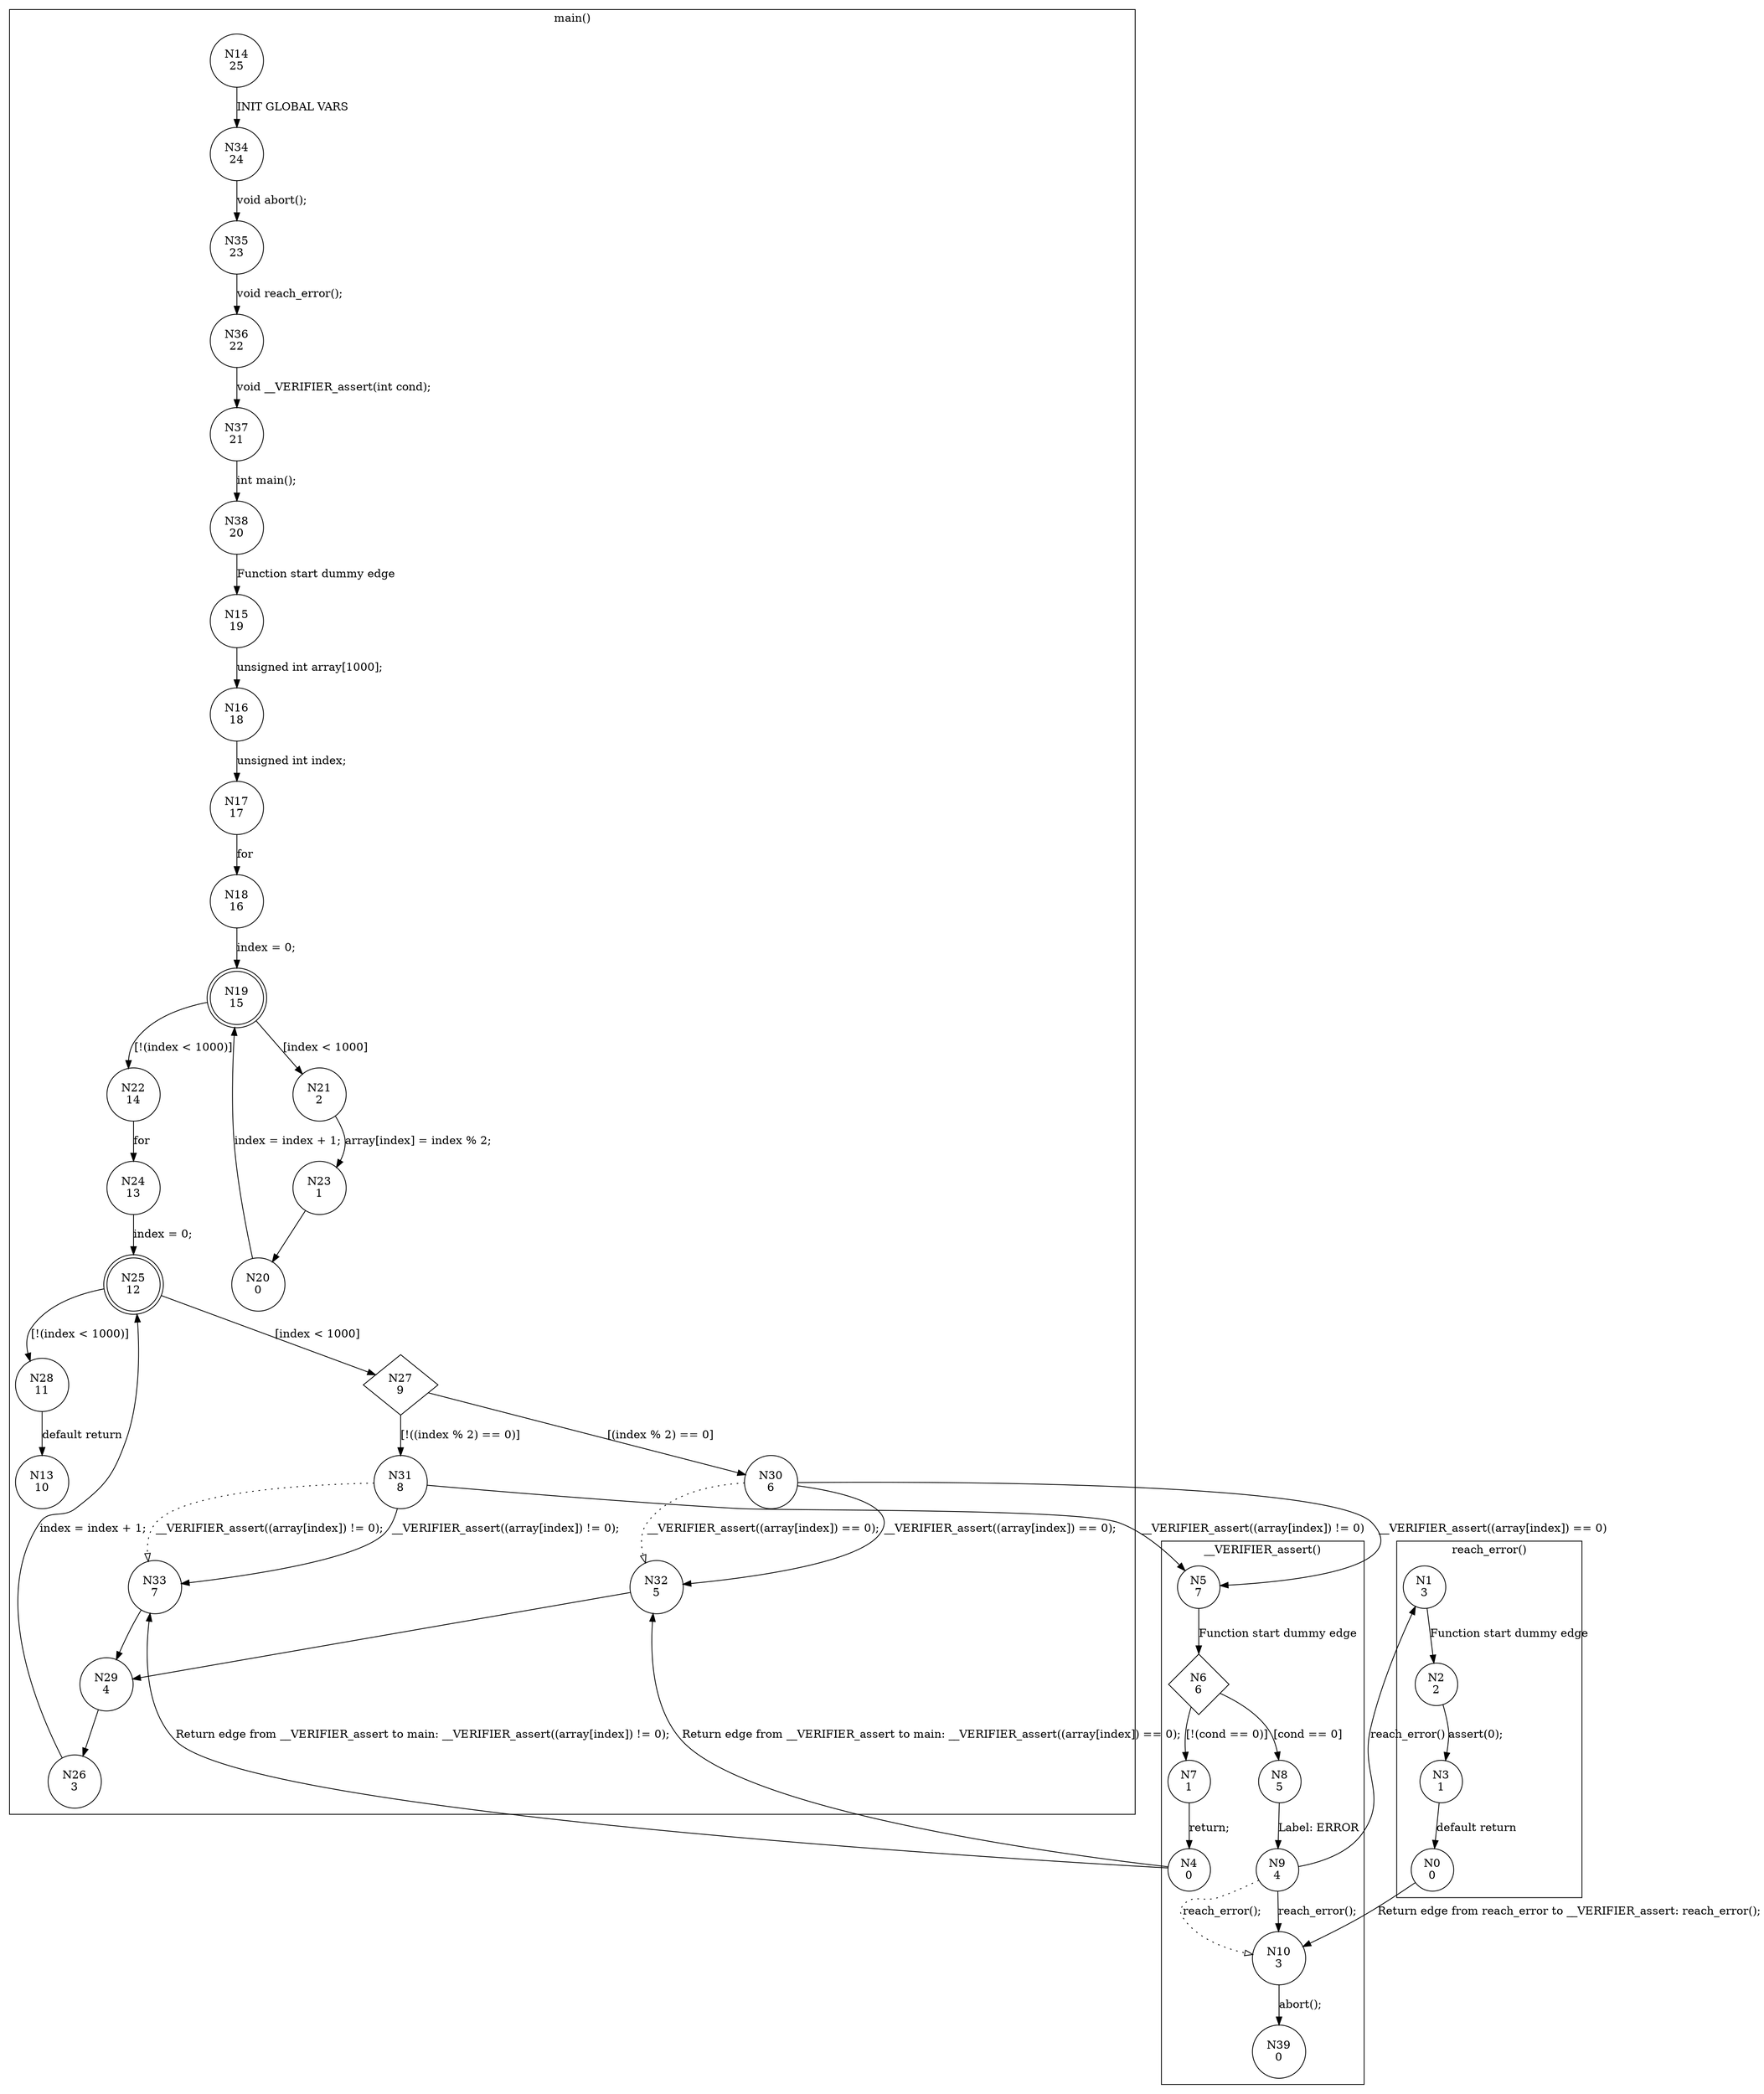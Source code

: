 digraph CFA {
14 [shape="circle" label="N14\n25"]
34 [shape="circle" label="N34\n24"]
35 [shape="circle" label="N35\n23"]
36 [shape="circle" label="N36\n22"]
37 [shape="circle" label="N37\n21"]
38 [shape="circle" label="N38\n20"]
15 [shape="circle" label="N15\n19"]
16 [shape="circle" label="N16\n18"]
17 [shape="circle" label="N17\n17"]
18 [shape="circle" label="N18\n16"]
19 [shape="doublecircle" label="N19\n15"]
22 [shape="circle" label="N22\n14"]
24 [shape="circle" label="N24\n13"]
25 [shape="doublecircle" label="N25\n12"]
28 [shape="circle" label="N28\n11"]
13 [shape="circle" label="N13\n10"]
27 [shape="diamond" label="N27\n9"]
31 [shape="circle" label="N31\n8"]
5 [shape="circle" label="N5\n7"]
6 [shape="diamond" label="N6\n6"]
7 [shape="circle" label="N7\n1"]
4 [shape="circle" label="N4\n0"]
32 [shape="circle" label="N32\n5"]
29 [shape="circle" label="N29\n4"]
26 [shape="circle" label="N26\n3"]
33 [shape="circle" label="N33\n7"]
8 [shape="circle" label="N8\n5"]
9 [shape="circle" label="N9\n4"]
1 [shape="circle" label="N1\n3"]
2 [shape="circle" label="N2\n2"]
3 [shape="circle" label="N3\n1"]
0 [shape="circle" label="N0\n0"]
10 [shape="circle" label="N10\n3"]
39 [shape="circle" label="N39\n0"]
30 [shape="circle" label="N30\n6"]
21 [shape="circle" label="N21\n2"]
23 [shape="circle" label="N23\n1"]
20 [shape="circle" label="N20\n0"]
node [shape="circle"]
subgraph cluster___VERIFIER_assert {
label="__VERIFIER_assert()"
5 -> 6 [label="Function start dummy edge"]
6 -> 8 [label="[cond == 0]"]
6 -> 7 [label="[!(cond == 0)]"]
7 -> 4 [label="return;"]
8 -> 9 [label="Label: ERROR"]
9 -> 10 [label="reach_error();" style="dotted" arrowhead="empty"]
9 -> 10 [label="reach_error();"]
10 -> 39 [label="abort();"]}
subgraph cluster_main {
label="main()"
14 -> 34 [label="INIT GLOBAL VARS"]
34 -> 35 [label="void abort();"]
35 -> 36 [label="void reach_error();"]
36 -> 37 [label="void __VERIFIER_assert(int cond);"]
37 -> 38 [label="int main();"]
38 -> 15 [label="Function start dummy edge"]
15 -> 16 [label="unsigned int array[1000];"]
16 -> 17 [label="unsigned int index;"]
17 -> 18 [label="for"]
18 -> 19 [label="index = 0;"]
19 -> 21 [label="[index < 1000]"]
19 -> 22 [label="[!(index < 1000)]"]
22 -> 24 [label="for"]
24 -> 25 [label="index = 0;"]
25 -> 27 [label="[index < 1000]"]
25 -> 28 [label="[!(index < 1000)]"]
28 -> 13 [label="default return"]
27 -> 30 [label="[(index % 2) == 0]"]
27 -> 31 [label="[!((index % 2) == 0)]"]
31 -> 33 [label="__VERIFIER_assert((array[index]) != 0);" style="dotted" arrowhead="empty"]
31 -> 33 [label="__VERIFIER_assert((array[index]) != 0);"]
32 -> 29 [label=""]
29 -> 26 [label=""]
26 -> 25 [label="index = index + 1;"]
33 -> 29 [label=""]
30 -> 32 [label="__VERIFIER_assert((array[index]) == 0);" style="dotted" arrowhead="empty"]
30 -> 32 [label="__VERIFIER_assert((array[index]) == 0);"]
21 -> 23 [label="array[index] = index % 2;"]
23 -> 20 [label=""]
20 -> 19 [label="index = index + 1;"]}
subgraph cluster_reach_error {
label="reach_error()"
1 -> 2 [label="Function start dummy edge"]
2 -> 3 [label="assert(0);"]
3 -> 0 [label="default return"]}
31 -> 5 [label="__VERIFIER_assert((array[index]) != 0)"]
4 -> 33 [label="Return edge from __VERIFIER_assert to main: __VERIFIER_assert((array[index]) != 0);"]
4 -> 32 [label="Return edge from __VERIFIER_assert to main: __VERIFIER_assert((array[index]) == 0);"]
9 -> 1 [label="reach_error()"]
0 -> 10 [label="Return edge from reach_error to __VERIFIER_assert: reach_error();"]
30 -> 5 [label="__VERIFIER_assert((array[index]) == 0)"]}